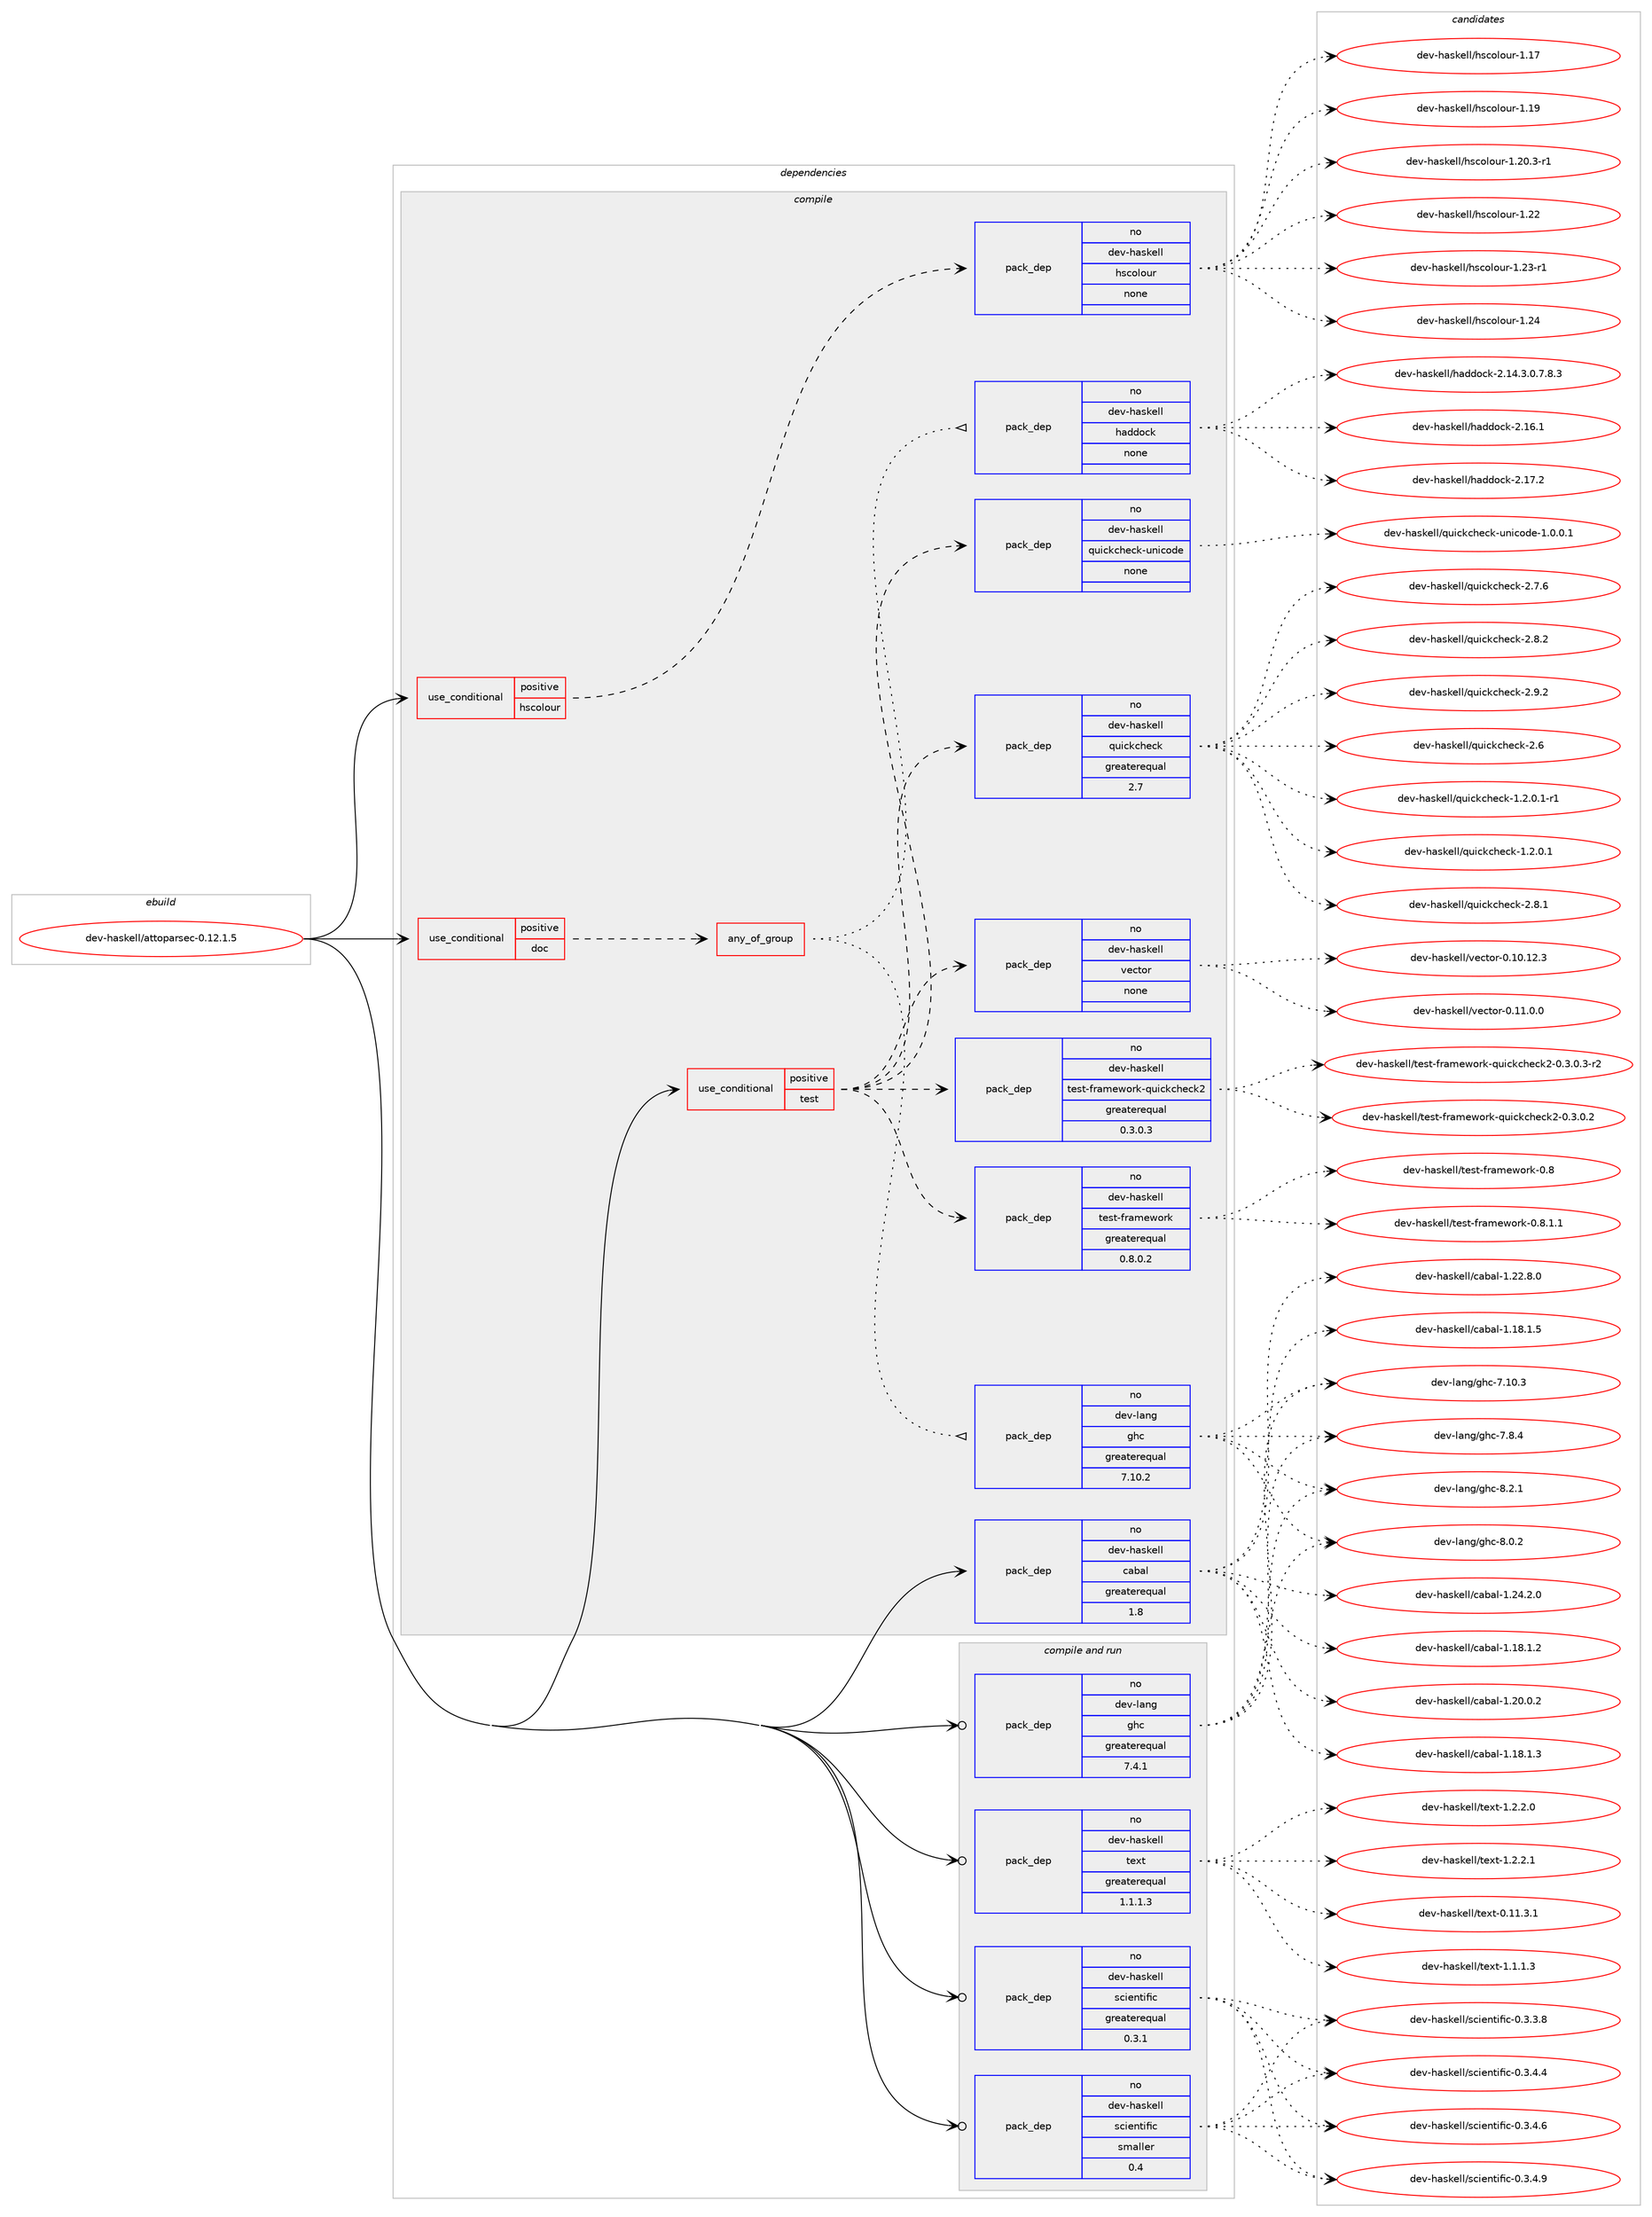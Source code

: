 digraph prolog {

# *************
# Graph options
# *************

newrank=true;
concentrate=true;
compound=true;
graph [rankdir=LR,fontname=Helvetica,fontsize=10,ranksep=1.5];#, ranksep=2.5, nodesep=0.2];
edge  [arrowhead=vee];
node  [fontname=Helvetica,fontsize=10];

# **********
# The ebuild
# **********

subgraph cluster_leftcol {
color=gray;
rank=same;
label=<<i>ebuild</i>>;
id [label="dev-haskell/attoparsec-0.12.1.5", color=red, width=4, href="../dev-haskell/attoparsec-0.12.1.5.svg"];
}

# ****************
# The dependencies
# ****************

subgraph cluster_midcol {
color=gray;
label=<<i>dependencies</i>>;
subgraph cluster_compile {
fillcolor="#eeeeee";
style=filled;
label=<<i>compile</i>>;
subgraph cond17944 {
dependency74541 [label=<<TABLE BORDER="0" CELLBORDER="1" CELLSPACING="0" CELLPADDING="4"><TR><TD ROWSPAN="3" CELLPADDING="10">use_conditional</TD></TR><TR><TD>positive</TD></TR><TR><TD>doc</TD></TR></TABLE>>, shape=none, color=red];
subgraph any1657 {
dependency74542 [label=<<TABLE BORDER="0" CELLBORDER="1" CELLSPACING="0" CELLPADDING="4"><TR><TD CELLPADDING="10">any_of_group</TD></TR></TABLE>>, shape=none, color=red];subgraph pack54910 {
dependency74543 [label=<<TABLE BORDER="0" CELLBORDER="1" CELLSPACING="0" CELLPADDING="4" WIDTH="220"><TR><TD ROWSPAN="6" CELLPADDING="30">pack_dep</TD></TR><TR><TD WIDTH="110">no</TD></TR><TR><TD>dev-haskell</TD></TR><TR><TD>haddock</TD></TR><TR><TD>none</TD></TR><TR><TD></TD></TR></TABLE>>, shape=none, color=blue];
}
dependency74542:e -> dependency74543:w [weight=20,style="dotted",arrowhead="oinv"];
subgraph pack54911 {
dependency74544 [label=<<TABLE BORDER="0" CELLBORDER="1" CELLSPACING="0" CELLPADDING="4" WIDTH="220"><TR><TD ROWSPAN="6" CELLPADDING="30">pack_dep</TD></TR><TR><TD WIDTH="110">no</TD></TR><TR><TD>dev-lang</TD></TR><TR><TD>ghc</TD></TR><TR><TD>greaterequal</TD></TR><TR><TD>7.10.2</TD></TR></TABLE>>, shape=none, color=blue];
}
dependency74542:e -> dependency74544:w [weight=20,style="dotted",arrowhead="oinv"];
}
dependency74541:e -> dependency74542:w [weight=20,style="dashed",arrowhead="vee"];
}
id:e -> dependency74541:w [weight=20,style="solid",arrowhead="vee"];
subgraph cond17945 {
dependency74545 [label=<<TABLE BORDER="0" CELLBORDER="1" CELLSPACING="0" CELLPADDING="4"><TR><TD ROWSPAN="3" CELLPADDING="10">use_conditional</TD></TR><TR><TD>positive</TD></TR><TR><TD>hscolour</TD></TR></TABLE>>, shape=none, color=red];
subgraph pack54912 {
dependency74546 [label=<<TABLE BORDER="0" CELLBORDER="1" CELLSPACING="0" CELLPADDING="4" WIDTH="220"><TR><TD ROWSPAN="6" CELLPADDING="30">pack_dep</TD></TR><TR><TD WIDTH="110">no</TD></TR><TR><TD>dev-haskell</TD></TR><TR><TD>hscolour</TD></TR><TR><TD>none</TD></TR><TR><TD></TD></TR></TABLE>>, shape=none, color=blue];
}
dependency74545:e -> dependency74546:w [weight=20,style="dashed",arrowhead="vee"];
}
id:e -> dependency74545:w [weight=20,style="solid",arrowhead="vee"];
subgraph cond17946 {
dependency74547 [label=<<TABLE BORDER="0" CELLBORDER="1" CELLSPACING="0" CELLPADDING="4"><TR><TD ROWSPAN="3" CELLPADDING="10">use_conditional</TD></TR><TR><TD>positive</TD></TR><TR><TD>test</TD></TR></TABLE>>, shape=none, color=red];
subgraph pack54913 {
dependency74548 [label=<<TABLE BORDER="0" CELLBORDER="1" CELLSPACING="0" CELLPADDING="4" WIDTH="220"><TR><TD ROWSPAN="6" CELLPADDING="30">pack_dep</TD></TR><TR><TD WIDTH="110">no</TD></TR><TR><TD>dev-haskell</TD></TR><TR><TD>quickcheck</TD></TR><TR><TD>greaterequal</TD></TR><TR><TD>2.7</TD></TR></TABLE>>, shape=none, color=blue];
}
dependency74547:e -> dependency74548:w [weight=20,style="dashed",arrowhead="vee"];
subgraph pack54914 {
dependency74549 [label=<<TABLE BORDER="0" CELLBORDER="1" CELLSPACING="0" CELLPADDING="4" WIDTH="220"><TR><TD ROWSPAN="6" CELLPADDING="30">pack_dep</TD></TR><TR><TD WIDTH="110">no</TD></TR><TR><TD>dev-haskell</TD></TR><TR><TD>quickcheck-unicode</TD></TR><TR><TD>none</TD></TR><TR><TD></TD></TR></TABLE>>, shape=none, color=blue];
}
dependency74547:e -> dependency74549:w [weight=20,style="dashed",arrowhead="vee"];
subgraph pack54915 {
dependency74550 [label=<<TABLE BORDER="0" CELLBORDER="1" CELLSPACING="0" CELLPADDING="4" WIDTH="220"><TR><TD ROWSPAN="6" CELLPADDING="30">pack_dep</TD></TR><TR><TD WIDTH="110">no</TD></TR><TR><TD>dev-haskell</TD></TR><TR><TD>test-framework</TD></TR><TR><TD>greaterequal</TD></TR><TR><TD>0.8.0.2</TD></TR></TABLE>>, shape=none, color=blue];
}
dependency74547:e -> dependency74550:w [weight=20,style="dashed",arrowhead="vee"];
subgraph pack54916 {
dependency74551 [label=<<TABLE BORDER="0" CELLBORDER="1" CELLSPACING="0" CELLPADDING="4" WIDTH="220"><TR><TD ROWSPAN="6" CELLPADDING="30">pack_dep</TD></TR><TR><TD WIDTH="110">no</TD></TR><TR><TD>dev-haskell</TD></TR><TR><TD>test-framework-quickcheck2</TD></TR><TR><TD>greaterequal</TD></TR><TR><TD>0.3.0.3</TD></TR></TABLE>>, shape=none, color=blue];
}
dependency74547:e -> dependency74551:w [weight=20,style="dashed",arrowhead="vee"];
subgraph pack54917 {
dependency74552 [label=<<TABLE BORDER="0" CELLBORDER="1" CELLSPACING="0" CELLPADDING="4" WIDTH="220"><TR><TD ROWSPAN="6" CELLPADDING="30">pack_dep</TD></TR><TR><TD WIDTH="110">no</TD></TR><TR><TD>dev-haskell</TD></TR><TR><TD>vector</TD></TR><TR><TD>none</TD></TR><TR><TD></TD></TR></TABLE>>, shape=none, color=blue];
}
dependency74547:e -> dependency74552:w [weight=20,style="dashed",arrowhead="vee"];
}
id:e -> dependency74547:w [weight=20,style="solid",arrowhead="vee"];
subgraph pack54918 {
dependency74553 [label=<<TABLE BORDER="0" CELLBORDER="1" CELLSPACING="0" CELLPADDING="4" WIDTH="220"><TR><TD ROWSPAN="6" CELLPADDING="30">pack_dep</TD></TR><TR><TD WIDTH="110">no</TD></TR><TR><TD>dev-haskell</TD></TR><TR><TD>cabal</TD></TR><TR><TD>greaterequal</TD></TR><TR><TD>1.8</TD></TR></TABLE>>, shape=none, color=blue];
}
id:e -> dependency74553:w [weight=20,style="solid",arrowhead="vee"];
}
subgraph cluster_compileandrun {
fillcolor="#eeeeee";
style=filled;
label=<<i>compile and run</i>>;
subgraph pack54919 {
dependency74554 [label=<<TABLE BORDER="0" CELLBORDER="1" CELLSPACING="0" CELLPADDING="4" WIDTH="220"><TR><TD ROWSPAN="6" CELLPADDING="30">pack_dep</TD></TR><TR><TD WIDTH="110">no</TD></TR><TR><TD>dev-haskell</TD></TR><TR><TD>scientific</TD></TR><TR><TD>greaterequal</TD></TR><TR><TD>0.3.1</TD></TR></TABLE>>, shape=none, color=blue];
}
id:e -> dependency74554:w [weight=20,style="solid",arrowhead="odotvee"];
subgraph pack54920 {
dependency74555 [label=<<TABLE BORDER="0" CELLBORDER="1" CELLSPACING="0" CELLPADDING="4" WIDTH="220"><TR><TD ROWSPAN="6" CELLPADDING="30">pack_dep</TD></TR><TR><TD WIDTH="110">no</TD></TR><TR><TD>dev-haskell</TD></TR><TR><TD>scientific</TD></TR><TR><TD>smaller</TD></TR><TR><TD>0.4</TD></TR></TABLE>>, shape=none, color=blue];
}
id:e -> dependency74555:w [weight=20,style="solid",arrowhead="odotvee"];
subgraph pack54921 {
dependency74556 [label=<<TABLE BORDER="0" CELLBORDER="1" CELLSPACING="0" CELLPADDING="4" WIDTH="220"><TR><TD ROWSPAN="6" CELLPADDING="30">pack_dep</TD></TR><TR><TD WIDTH="110">no</TD></TR><TR><TD>dev-haskell</TD></TR><TR><TD>text</TD></TR><TR><TD>greaterequal</TD></TR><TR><TD>1.1.1.3</TD></TR></TABLE>>, shape=none, color=blue];
}
id:e -> dependency74556:w [weight=20,style="solid",arrowhead="odotvee"];
subgraph pack54922 {
dependency74557 [label=<<TABLE BORDER="0" CELLBORDER="1" CELLSPACING="0" CELLPADDING="4" WIDTH="220"><TR><TD ROWSPAN="6" CELLPADDING="30">pack_dep</TD></TR><TR><TD WIDTH="110">no</TD></TR><TR><TD>dev-lang</TD></TR><TR><TD>ghc</TD></TR><TR><TD>greaterequal</TD></TR><TR><TD>7.4.1</TD></TR></TABLE>>, shape=none, color=blue];
}
id:e -> dependency74557:w [weight=20,style="solid",arrowhead="odotvee"];
}
subgraph cluster_run {
fillcolor="#eeeeee";
style=filled;
label=<<i>run</i>>;
}
}

# **************
# The candidates
# **************

subgraph cluster_choices {
rank=same;
color=gray;
label=<<i>candidates</i>>;

subgraph choice54910 {
color=black;
nodesep=1;
choice1001011184510497115107101108108471049710010011199107455046495246514648465546564651 [label="dev-haskell/haddock-2.14.3.0.7.8.3", color=red, width=4,href="../dev-haskell/haddock-2.14.3.0.7.8.3.svg"];
choice100101118451049711510710110810847104971001001119910745504649544649 [label="dev-haskell/haddock-2.16.1", color=red, width=4,href="../dev-haskell/haddock-2.16.1.svg"];
choice100101118451049711510710110810847104971001001119910745504649554650 [label="dev-haskell/haddock-2.17.2", color=red, width=4,href="../dev-haskell/haddock-2.17.2.svg"];
dependency74543:e -> choice1001011184510497115107101108108471049710010011199107455046495246514648465546564651:w [style=dotted,weight="100"];
dependency74543:e -> choice100101118451049711510710110810847104971001001119910745504649544649:w [style=dotted,weight="100"];
dependency74543:e -> choice100101118451049711510710110810847104971001001119910745504649554650:w [style=dotted,weight="100"];
}
subgraph choice54911 {
color=black;
nodesep=1;
choice1001011184510897110103471031049945554649484651 [label="dev-lang/ghc-7.10.3", color=red, width=4,href="../dev-lang/ghc-7.10.3.svg"];
choice10010111845108971101034710310499455546564652 [label="dev-lang/ghc-7.8.4", color=red, width=4,href="../dev-lang/ghc-7.8.4.svg"];
choice10010111845108971101034710310499455646484650 [label="dev-lang/ghc-8.0.2", color=red, width=4,href="../dev-lang/ghc-8.0.2.svg"];
choice10010111845108971101034710310499455646504649 [label="dev-lang/ghc-8.2.1", color=red, width=4,href="../dev-lang/ghc-8.2.1.svg"];
dependency74544:e -> choice1001011184510897110103471031049945554649484651:w [style=dotted,weight="100"];
dependency74544:e -> choice10010111845108971101034710310499455546564652:w [style=dotted,weight="100"];
dependency74544:e -> choice10010111845108971101034710310499455646484650:w [style=dotted,weight="100"];
dependency74544:e -> choice10010111845108971101034710310499455646504649:w [style=dotted,weight="100"];
}
subgraph choice54912 {
color=black;
nodesep=1;
choice100101118451049711510710110810847104115991111081111171144549464955 [label="dev-haskell/hscolour-1.17", color=red, width=4,href="../dev-haskell/hscolour-1.17.svg"];
choice100101118451049711510710110810847104115991111081111171144549464957 [label="dev-haskell/hscolour-1.19", color=red, width=4,href="../dev-haskell/hscolour-1.19.svg"];
choice10010111845104971151071011081084710411599111108111117114454946504846514511449 [label="dev-haskell/hscolour-1.20.3-r1", color=red, width=4,href="../dev-haskell/hscolour-1.20.3-r1.svg"];
choice100101118451049711510710110810847104115991111081111171144549465050 [label="dev-haskell/hscolour-1.22", color=red, width=4,href="../dev-haskell/hscolour-1.22.svg"];
choice1001011184510497115107101108108471041159911110811111711445494650514511449 [label="dev-haskell/hscolour-1.23-r1", color=red, width=4,href="../dev-haskell/hscolour-1.23-r1.svg"];
choice100101118451049711510710110810847104115991111081111171144549465052 [label="dev-haskell/hscolour-1.24", color=red, width=4,href="../dev-haskell/hscolour-1.24.svg"];
dependency74546:e -> choice100101118451049711510710110810847104115991111081111171144549464955:w [style=dotted,weight="100"];
dependency74546:e -> choice100101118451049711510710110810847104115991111081111171144549464957:w [style=dotted,weight="100"];
dependency74546:e -> choice10010111845104971151071011081084710411599111108111117114454946504846514511449:w [style=dotted,weight="100"];
dependency74546:e -> choice100101118451049711510710110810847104115991111081111171144549465050:w [style=dotted,weight="100"];
dependency74546:e -> choice1001011184510497115107101108108471041159911110811111711445494650514511449:w [style=dotted,weight="100"];
dependency74546:e -> choice100101118451049711510710110810847104115991111081111171144549465052:w [style=dotted,weight="100"];
}
subgraph choice54913 {
color=black;
nodesep=1;
choice1001011184510497115107101108108471131171059910799104101991074549465046484649 [label="dev-haskell/quickcheck-1.2.0.1", color=red, width=4,href="../dev-haskell/quickcheck-1.2.0.1.svg"];
choice10010111845104971151071011081084711311710599107991041019910745494650464846494511449 [label="dev-haskell/quickcheck-1.2.0.1-r1", color=red, width=4,href="../dev-haskell/quickcheck-1.2.0.1-r1.svg"];
choice10010111845104971151071011081084711311710599107991041019910745504654 [label="dev-haskell/quickcheck-2.6", color=red, width=4,href="../dev-haskell/quickcheck-2.6.svg"];
choice100101118451049711510710110810847113117105991079910410199107455046554654 [label="dev-haskell/quickcheck-2.7.6", color=red, width=4,href="../dev-haskell/quickcheck-2.7.6.svg"];
choice100101118451049711510710110810847113117105991079910410199107455046564649 [label="dev-haskell/quickcheck-2.8.1", color=red, width=4,href="../dev-haskell/quickcheck-2.8.1.svg"];
choice100101118451049711510710110810847113117105991079910410199107455046564650 [label="dev-haskell/quickcheck-2.8.2", color=red, width=4,href="../dev-haskell/quickcheck-2.8.2.svg"];
choice100101118451049711510710110810847113117105991079910410199107455046574650 [label="dev-haskell/quickcheck-2.9.2", color=red, width=4,href="../dev-haskell/quickcheck-2.9.2.svg"];
dependency74548:e -> choice1001011184510497115107101108108471131171059910799104101991074549465046484649:w [style=dotted,weight="100"];
dependency74548:e -> choice10010111845104971151071011081084711311710599107991041019910745494650464846494511449:w [style=dotted,weight="100"];
dependency74548:e -> choice10010111845104971151071011081084711311710599107991041019910745504654:w [style=dotted,weight="100"];
dependency74548:e -> choice100101118451049711510710110810847113117105991079910410199107455046554654:w [style=dotted,weight="100"];
dependency74548:e -> choice100101118451049711510710110810847113117105991079910410199107455046564649:w [style=dotted,weight="100"];
dependency74548:e -> choice100101118451049711510710110810847113117105991079910410199107455046564650:w [style=dotted,weight="100"];
dependency74548:e -> choice100101118451049711510710110810847113117105991079910410199107455046574650:w [style=dotted,weight="100"];
}
subgraph choice54914 {
color=black;
nodesep=1;
choice10010111845104971151071011081084711311710599107991041019910745117110105991111001014549464846484649 [label="dev-haskell/quickcheck-unicode-1.0.0.1", color=red, width=4,href="../dev-haskell/quickcheck-unicode-1.0.0.1.svg"];
dependency74549:e -> choice10010111845104971151071011081084711311710599107991041019910745117110105991111001014549464846484649:w [style=dotted,weight="100"];
}
subgraph choice54915 {
color=black;
nodesep=1;
choice100101118451049711510710110810847116101115116451021149710910111911111410745484656 [label="dev-haskell/test-framework-0.8", color=red, width=4,href="../dev-haskell/test-framework-0.8.svg"];
choice10010111845104971151071011081084711610111511645102114971091011191111141074548465646494649 [label="dev-haskell/test-framework-0.8.1.1", color=red, width=4,href="../dev-haskell/test-framework-0.8.1.1.svg"];
dependency74550:e -> choice100101118451049711510710110810847116101115116451021149710910111911111410745484656:w [style=dotted,weight="100"];
dependency74550:e -> choice10010111845104971151071011081084711610111511645102114971091011191111141074548465646494649:w [style=dotted,weight="100"];
}
subgraph choice54916 {
color=black;
nodesep=1;
choice100101118451049711510710110810847116101115116451021149710910111911111410745113117105991079910410199107504548465146484650 [label="dev-haskell/test-framework-quickcheck2-0.3.0.2", color=red, width=4,href="../dev-haskell/test-framework-quickcheck2-0.3.0.2.svg"];
choice1001011184510497115107101108108471161011151164510211497109101119111114107451131171059910799104101991075045484651464846514511450 [label="dev-haskell/test-framework-quickcheck2-0.3.0.3-r2", color=red, width=4,href="../dev-haskell/test-framework-quickcheck2-0.3.0.3-r2.svg"];
dependency74551:e -> choice100101118451049711510710110810847116101115116451021149710910111911111410745113117105991079910410199107504548465146484650:w [style=dotted,weight="100"];
dependency74551:e -> choice1001011184510497115107101108108471161011151164510211497109101119111114107451131171059910799104101991075045484651464846514511450:w [style=dotted,weight="100"];
}
subgraph choice54917 {
color=black;
nodesep=1;
choice1001011184510497115107101108108471181019911611111445484649484649504651 [label="dev-haskell/vector-0.10.12.3", color=red, width=4,href="../dev-haskell/vector-0.10.12.3.svg"];
choice10010111845104971151071011081084711810199116111114454846494946484648 [label="dev-haskell/vector-0.11.0.0", color=red, width=4,href="../dev-haskell/vector-0.11.0.0.svg"];
dependency74552:e -> choice1001011184510497115107101108108471181019911611111445484649484649504651:w [style=dotted,weight="100"];
dependency74552:e -> choice10010111845104971151071011081084711810199116111114454846494946484648:w [style=dotted,weight="100"];
}
subgraph choice54918 {
color=black;
nodesep=1;
choice10010111845104971151071011081084799979897108454946495646494650 [label="dev-haskell/cabal-1.18.1.2", color=red, width=4,href="../dev-haskell/cabal-1.18.1.2.svg"];
choice10010111845104971151071011081084799979897108454946495646494651 [label="dev-haskell/cabal-1.18.1.3", color=red, width=4,href="../dev-haskell/cabal-1.18.1.3.svg"];
choice10010111845104971151071011081084799979897108454946495646494653 [label="dev-haskell/cabal-1.18.1.5", color=red, width=4,href="../dev-haskell/cabal-1.18.1.5.svg"];
choice10010111845104971151071011081084799979897108454946504846484650 [label="dev-haskell/cabal-1.20.0.2", color=red, width=4,href="../dev-haskell/cabal-1.20.0.2.svg"];
choice10010111845104971151071011081084799979897108454946505046564648 [label="dev-haskell/cabal-1.22.8.0", color=red, width=4,href="../dev-haskell/cabal-1.22.8.0.svg"];
choice10010111845104971151071011081084799979897108454946505246504648 [label="dev-haskell/cabal-1.24.2.0", color=red, width=4,href="../dev-haskell/cabal-1.24.2.0.svg"];
dependency74553:e -> choice10010111845104971151071011081084799979897108454946495646494650:w [style=dotted,weight="100"];
dependency74553:e -> choice10010111845104971151071011081084799979897108454946495646494651:w [style=dotted,weight="100"];
dependency74553:e -> choice10010111845104971151071011081084799979897108454946495646494653:w [style=dotted,weight="100"];
dependency74553:e -> choice10010111845104971151071011081084799979897108454946504846484650:w [style=dotted,weight="100"];
dependency74553:e -> choice10010111845104971151071011081084799979897108454946505046564648:w [style=dotted,weight="100"];
dependency74553:e -> choice10010111845104971151071011081084799979897108454946505246504648:w [style=dotted,weight="100"];
}
subgraph choice54919 {
color=black;
nodesep=1;
choice10010111845104971151071011081084711599105101110116105102105994548465146514656 [label="dev-haskell/scientific-0.3.3.8", color=red, width=4,href="../dev-haskell/scientific-0.3.3.8.svg"];
choice10010111845104971151071011081084711599105101110116105102105994548465146524652 [label="dev-haskell/scientific-0.3.4.4", color=red, width=4,href="../dev-haskell/scientific-0.3.4.4.svg"];
choice10010111845104971151071011081084711599105101110116105102105994548465146524654 [label="dev-haskell/scientific-0.3.4.6", color=red, width=4,href="../dev-haskell/scientific-0.3.4.6.svg"];
choice10010111845104971151071011081084711599105101110116105102105994548465146524657 [label="dev-haskell/scientific-0.3.4.9", color=red, width=4,href="../dev-haskell/scientific-0.3.4.9.svg"];
dependency74554:e -> choice10010111845104971151071011081084711599105101110116105102105994548465146514656:w [style=dotted,weight="100"];
dependency74554:e -> choice10010111845104971151071011081084711599105101110116105102105994548465146524652:w [style=dotted,weight="100"];
dependency74554:e -> choice10010111845104971151071011081084711599105101110116105102105994548465146524654:w [style=dotted,weight="100"];
dependency74554:e -> choice10010111845104971151071011081084711599105101110116105102105994548465146524657:w [style=dotted,weight="100"];
}
subgraph choice54920 {
color=black;
nodesep=1;
choice10010111845104971151071011081084711599105101110116105102105994548465146514656 [label="dev-haskell/scientific-0.3.3.8", color=red, width=4,href="../dev-haskell/scientific-0.3.3.8.svg"];
choice10010111845104971151071011081084711599105101110116105102105994548465146524652 [label="dev-haskell/scientific-0.3.4.4", color=red, width=4,href="../dev-haskell/scientific-0.3.4.4.svg"];
choice10010111845104971151071011081084711599105101110116105102105994548465146524654 [label="dev-haskell/scientific-0.3.4.6", color=red, width=4,href="../dev-haskell/scientific-0.3.4.6.svg"];
choice10010111845104971151071011081084711599105101110116105102105994548465146524657 [label="dev-haskell/scientific-0.3.4.9", color=red, width=4,href="../dev-haskell/scientific-0.3.4.9.svg"];
dependency74555:e -> choice10010111845104971151071011081084711599105101110116105102105994548465146514656:w [style=dotted,weight="100"];
dependency74555:e -> choice10010111845104971151071011081084711599105101110116105102105994548465146524652:w [style=dotted,weight="100"];
dependency74555:e -> choice10010111845104971151071011081084711599105101110116105102105994548465146524654:w [style=dotted,weight="100"];
dependency74555:e -> choice10010111845104971151071011081084711599105101110116105102105994548465146524657:w [style=dotted,weight="100"];
}
subgraph choice54921 {
color=black;
nodesep=1;
choice100101118451049711510710110810847116101120116454846494946514649 [label="dev-haskell/text-0.11.3.1", color=red, width=4,href="../dev-haskell/text-0.11.3.1.svg"];
choice1001011184510497115107101108108471161011201164549464946494651 [label="dev-haskell/text-1.1.1.3", color=red, width=4,href="../dev-haskell/text-1.1.1.3.svg"];
choice1001011184510497115107101108108471161011201164549465046504648 [label="dev-haskell/text-1.2.2.0", color=red, width=4,href="../dev-haskell/text-1.2.2.0.svg"];
choice1001011184510497115107101108108471161011201164549465046504649 [label="dev-haskell/text-1.2.2.1", color=red, width=4,href="../dev-haskell/text-1.2.2.1.svg"];
dependency74556:e -> choice100101118451049711510710110810847116101120116454846494946514649:w [style=dotted,weight="100"];
dependency74556:e -> choice1001011184510497115107101108108471161011201164549464946494651:w [style=dotted,weight="100"];
dependency74556:e -> choice1001011184510497115107101108108471161011201164549465046504648:w [style=dotted,weight="100"];
dependency74556:e -> choice1001011184510497115107101108108471161011201164549465046504649:w [style=dotted,weight="100"];
}
subgraph choice54922 {
color=black;
nodesep=1;
choice1001011184510897110103471031049945554649484651 [label="dev-lang/ghc-7.10.3", color=red, width=4,href="../dev-lang/ghc-7.10.3.svg"];
choice10010111845108971101034710310499455546564652 [label="dev-lang/ghc-7.8.4", color=red, width=4,href="../dev-lang/ghc-7.8.4.svg"];
choice10010111845108971101034710310499455646484650 [label="dev-lang/ghc-8.0.2", color=red, width=4,href="../dev-lang/ghc-8.0.2.svg"];
choice10010111845108971101034710310499455646504649 [label="dev-lang/ghc-8.2.1", color=red, width=4,href="../dev-lang/ghc-8.2.1.svg"];
dependency74557:e -> choice1001011184510897110103471031049945554649484651:w [style=dotted,weight="100"];
dependency74557:e -> choice10010111845108971101034710310499455546564652:w [style=dotted,weight="100"];
dependency74557:e -> choice10010111845108971101034710310499455646484650:w [style=dotted,weight="100"];
dependency74557:e -> choice10010111845108971101034710310499455646504649:w [style=dotted,weight="100"];
}
}

}
